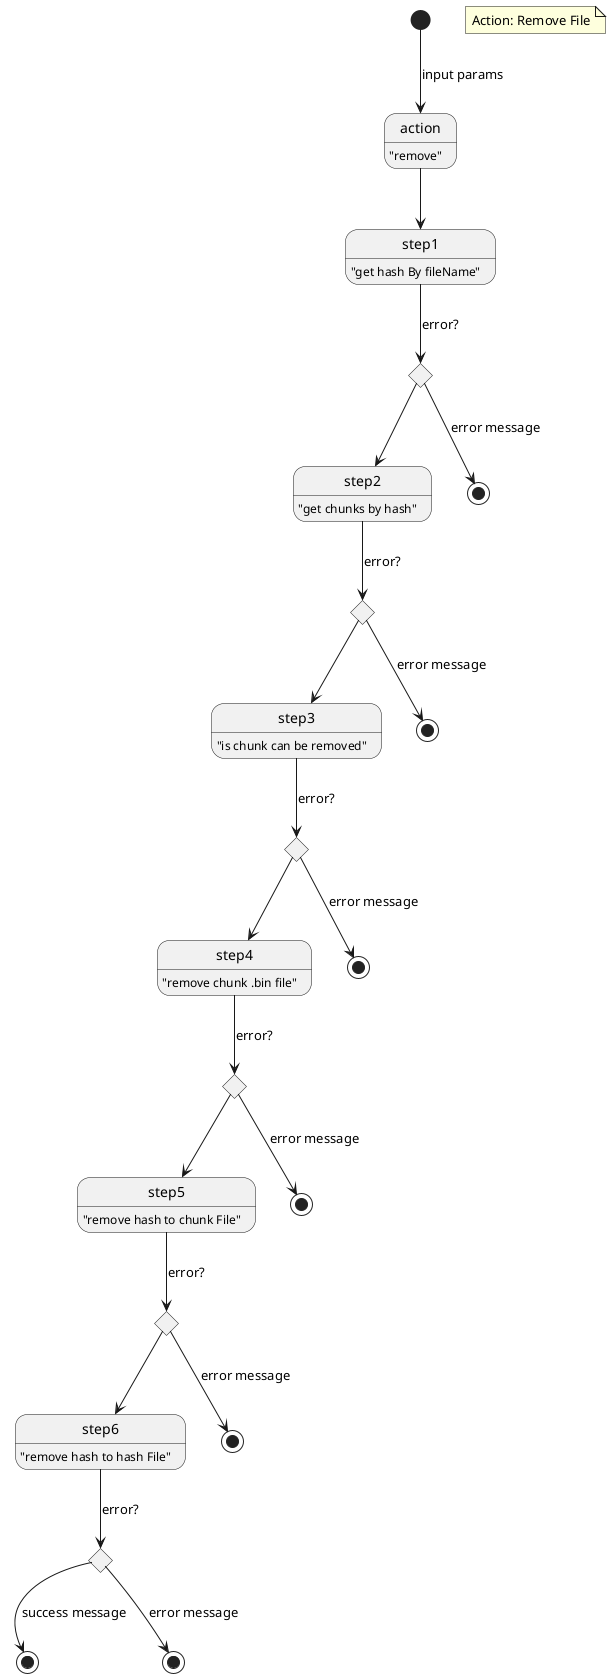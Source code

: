 @startuml
state action : "remove"
state "step1" as s1: "get hash By fileName"
note "Action: Remove File" as n1
state "step2" as s2: "get chunks by hash"
state "step3" as s3: "is chunk can be removed"
state "step4" as s4: "remove chunk .bin file"
state "step5" as s5: "remove hash to chunk File"
state "step6" as s6: "remove hash to hash File"
state "end" as e0 <<end>>
state "end" as e1 <<end>>
state "end" as e2 <<end>>
state "end" as e3 <<end>>
state "end" as e4 <<end>>
state "end" as e5 <<end>>
state "end" as e6 <<end>>
state "choice" as c1 <<choice>>
state "choice" as c2 <<choice>>
state "choice" as c3 <<choice>>
state "choice" as c4 <<choice>>
state "choice" as c5 <<choice>>
state "choice" as c6 <<choice>>

[*] --> action : input params
action --> s1
s1 --> c1: error?
c1 --> e1: error message
c1 --> s2

s2 --> c2: error?
c2 --> e2: error message
c2 --> s3

s3 --> c3: error?
c3 --> e3: error message
c3 --> s4

s4 --> c4: error?
c4 --> e4: error message
c4 --> s5

s5 --> c5: error?
c5 --> e5: error message
c5 --> s6

s6 --> c6: error?
c6 --> e6: error message
c6 --> e0: success message
@enduml
